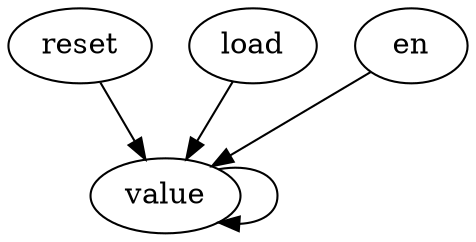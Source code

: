 digraph "" {
	reset -> value	 [weight=3.0];
	load -> value	 [weight=2.0];
	en -> value	 [weight=1.0];
	value -> value	 [weight=1.0];
}
